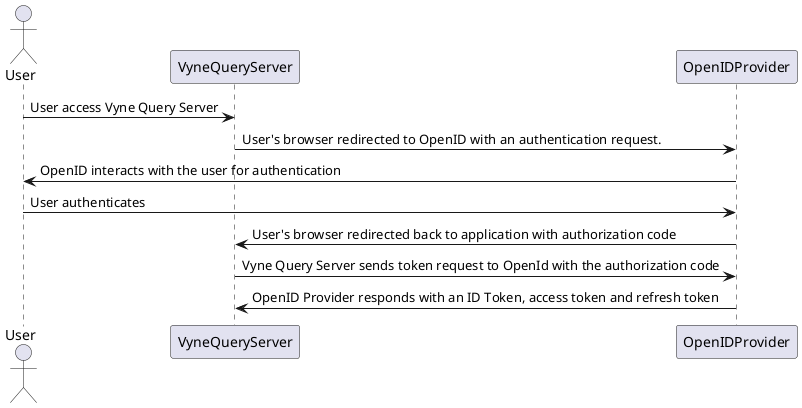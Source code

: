 @startuml
actor User
User -> VyneQueryServer: User access Vyne Query Server
VyneQueryServer -> OpenIDProvider: User's browser redirected to OpenID with an authentication request.
OpenIDProvider -> User: OpenID interacts with the user for authentication
User -> OpenIDProvider: User authenticates
OpenIDProvider -> VyneQueryServer: User's browser redirected back to application with authorization code
VyneQueryServer -> OpenIDProvider: Vyne Query Server sends token request to OpenId with the authorization code
OpenIDProvider -> VyneQueryServer: OpenID Provider responds with an ID Token, access token and refresh token
@enduml
